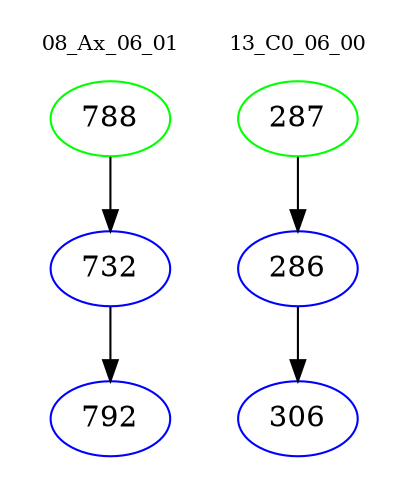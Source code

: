 digraph{
subgraph cluster_0 {
color = white
label = "08_Ax_06_01";
fontsize=10;
T0_788 [label="788", color="green"]
T0_788 -> T0_732 [color="black"]
T0_732 [label="732", color="blue"]
T0_732 -> T0_792 [color="black"]
T0_792 [label="792", color="blue"]
}
subgraph cluster_1 {
color = white
label = "13_C0_06_00";
fontsize=10;
T1_287 [label="287", color="green"]
T1_287 -> T1_286 [color="black"]
T1_286 [label="286", color="blue"]
T1_286 -> T1_306 [color="black"]
T1_306 [label="306", color="blue"]
}
}

